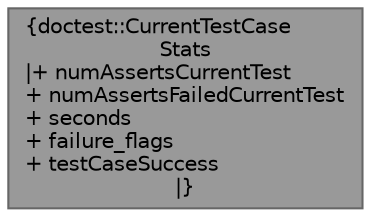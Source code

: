 digraph "doctest::CurrentTestCaseStats"
{
 // LATEX_PDF_SIZE
  bgcolor="transparent";
  edge [fontname=Helvetica,fontsize=10,labelfontname=Helvetica,labelfontsize=10];
  node [fontname=Helvetica,fontsize=10,shape=box,height=0.2,width=0.4];
  Node1 [label="{doctest::CurrentTestCase\lStats\n|+ numAssertsCurrentTest\l+ numAssertsFailedCurrentTest\l+ seconds\l+ failure_flags\l+ testCaseSuccess\l|}",height=0.2,width=0.4,color="gray40", fillcolor="grey60", style="filled", fontcolor="black",tooltip=" "];
}
